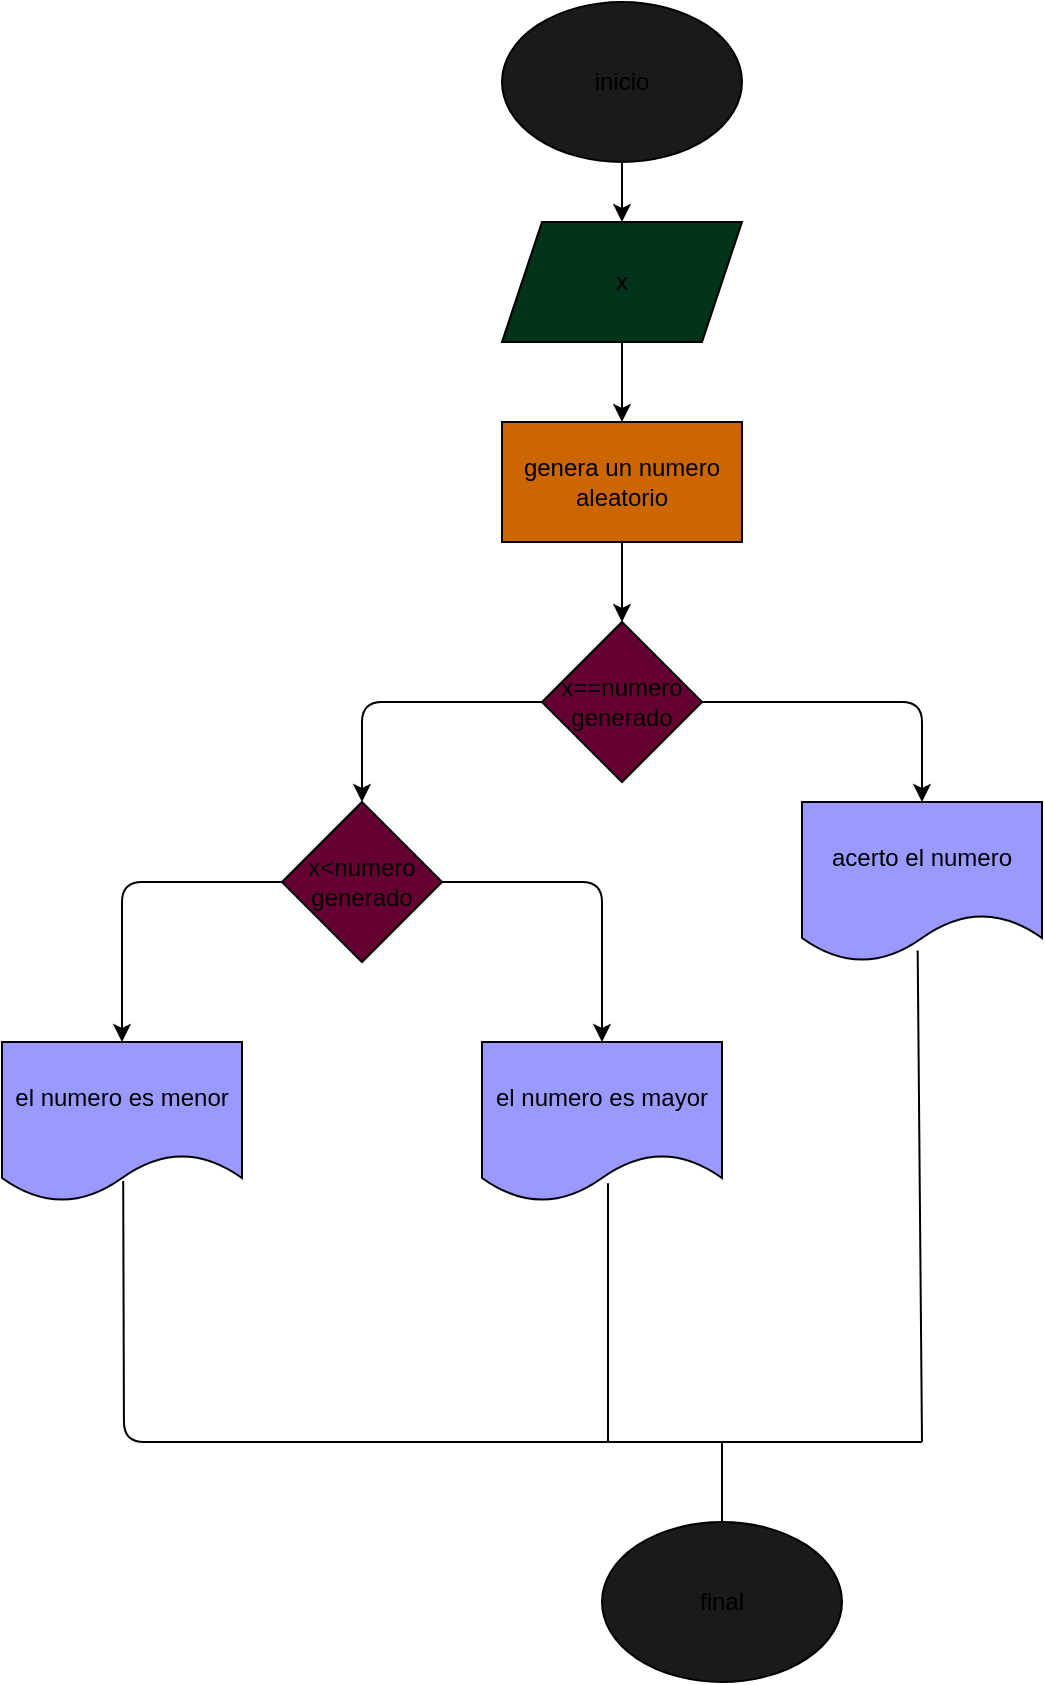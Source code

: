 <mxfile>
    <diagram id="R602d75rELM8j5CyLYhq" name="Página-1">
        <mxGraphModel dx="1175" dy="382" grid="1" gridSize="10" guides="1" tooltips="1" connect="1" arrows="1" fold="1" page="1" pageScale="1" pageWidth="827" pageHeight="1169" math="0" shadow="0">
            <root>
                <mxCell id="0"/>
                <mxCell id="1" parent="0"/>
                <mxCell id="19" value="" style="edgeStyle=none;html=1;" edge="1" parent="1" source="2" target="3">
                    <mxGeometry relative="1" as="geometry"/>
                </mxCell>
                <mxCell id="2" value="inicio" style="ellipse;whiteSpace=wrap;html=1;fillColor=#1A1A1A;" vertex="1" parent="1">
                    <mxGeometry x="330" y="40" width="120" height="80" as="geometry"/>
                </mxCell>
                <mxCell id="20" value="" style="edgeStyle=none;html=1;" edge="1" parent="1" source="3" target="4">
                    <mxGeometry relative="1" as="geometry"/>
                </mxCell>
                <mxCell id="3" value="x" style="shape=parallelogram;perimeter=parallelogramPerimeter;whiteSpace=wrap;html=1;fixedSize=1;fillColor=#00331A;" vertex="1" parent="1">
                    <mxGeometry x="330" y="150" width="120" height="60" as="geometry"/>
                </mxCell>
                <mxCell id="21" value="" style="edgeStyle=none;html=1;" edge="1" parent="1" source="4" target="5">
                    <mxGeometry relative="1" as="geometry"/>
                </mxCell>
                <mxCell id="4" value="genera un numero aleatorio" style="rounded=0;whiteSpace=wrap;html=1;fillColor=#CC6600;" vertex="1" parent="1">
                    <mxGeometry x="330" y="250" width="120" height="60" as="geometry"/>
                </mxCell>
                <mxCell id="12" style="edgeStyle=none;html=1;entryX=0.5;entryY=0;entryDx=0;entryDy=0;" edge="1" parent="1" source="5" target="7">
                    <mxGeometry relative="1" as="geometry">
                        <Array as="points">
                            <mxPoint x="260" y="390"/>
                        </Array>
                    </mxGeometry>
                </mxCell>
                <mxCell id="13" style="edgeStyle=none;html=1;entryX=0.5;entryY=0;entryDx=0;entryDy=0;" edge="1" parent="1" source="5" target="6">
                    <mxGeometry relative="1" as="geometry">
                        <Array as="points">
                            <mxPoint x="540" y="390"/>
                        </Array>
                    </mxGeometry>
                </mxCell>
                <mxCell id="5" value="x==numero generado" style="rhombus;whiteSpace=wrap;html=1;fillColor=#660033;" vertex="1" parent="1">
                    <mxGeometry x="350" y="350" width="80" height="80" as="geometry"/>
                </mxCell>
                <mxCell id="6" value="acerto el numero" style="shape=document;whiteSpace=wrap;html=1;boundedLbl=1;fillColor=#9999FF;" vertex="1" parent="1">
                    <mxGeometry x="480" y="440" width="120" height="80" as="geometry"/>
                </mxCell>
                <mxCell id="10" style="edgeStyle=none;html=1;entryX=0.5;entryY=0;entryDx=0;entryDy=0;" edge="1" parent="1" source="7" target="9">
                    <mxGeometry relative="1" as="geometry">
                        <Array as="points">
                            <mxPoint x="140" y="480"/>
                        </Array>
                    </mxGeometry>
                </mxCell>
                <mxCell id="11" style="edgeStyle=none;html=1;entryX=0.5;entryY=0;entryDx=0;entryDy=0;" edge="1" parent="1" source="7" target="8">
                    <mxGeometry relative="1" as="geometry">
                        <Array as="points">
                            <mxPoint x="380" y="480"/>
                        </Array>
                    </mxGeometry>
                </mxCell>
                <mxCell id="7" value="x&amp;lt;numero generado" style="rhombus;whiteSpace=wrap;html=1;fillColor=#660033;" vertex="1" parent="1">
                    <mxGeometry x="220" y="440" width="80" height="80" as="geometry"/>
                </mxCell>
                <mxCell id="8" value="el numero es mayor" style="shape=document;whiteSpace=wrap;html=1;boundedLbl=1;fillColor=#9999FF;" vertex="1" parent="1">
                    <mxGeometry x="320" y="560" width="120" height="80" as="geometry"/>
                </mxCell>
                <mxCell id="9" value="el numero es menor" style="shape=document;whiteSpace=wrap;html=1;boundedLbl=1;fillColor=#9999FF;" vertex="1" parent="1">
                    <mxGeometry x="80" y="560" width="120" height="80" as="geometry"/>
                </mxCell>
                <mxCell id="14" value="final" style="ellipse;whiteSpace=wrap;html=1;fillColor=#1A1A1A;" vertex="1" parent="1">
                    <mxGeometry x="380" y="800" width="120" height="80" as="geometry"/>
                </mxCell>
                <mxCell id="15" value="" style="endArrow=none;html=1;exitX=0.505;exitY=0.868;exitDx=0;exitDy=0;exitPerimeter=0;" edge="1" parent="1" source="9">
                    <mxGeometry width="50" height="50" relative="1" as="geometry">
                        <mxPoint x="390" y="710" as="sourcePoint"/>
                        <mxPoint x="540" y="760" as="targetPoint"/>
                        <Array as="points">
                            <mxPoint x="141" y="760"/>
                        </Array>
                    </mxGeometry>
                </mxCell>
                <mxCell id="16" value="" style="endArrow=none;html=1;exitX=0.482;exitY=0.928;exitDx=0;exitDy=0;exitPerimeter=0;" edge="1" parent="1" source="6">
                    <mxGeometry width="50" height="50" relative="1" as="geometry">
                        <mxPoint x="390" y="710" as="sourcePoint"/>
                        <mxPoint x="540" y="760" as="targetPoint"/>
                    </mxGeometry>
                </mxCell>
                <mxCell id="17" value="" style="endArrow=none;html=1;entryX=0.525;entryY=0.883;entryDx=0;entryDy=0;entryPerimeter=0;" edge="1" parent="1" target="8">
                    <mxGeometry width="50" height="50" relative="1" as="geometry">
                        <mxPoint x="383" y="760" as="sourcePoint"/>
                        <mxPoint x="440" y="660" as="targetPoint"/>
                    </mxGeometry>
                </mxCell>
                <mxCell id="18" value="" style="endArrow=none;html=1;entryX=0.5;entryY=0;entryDx=0;entryDy=0;" edge="1" parent="1" target="14">
                    <mxGeometry width="50" height="50" relative="1" as="geometry">
                        <mxPoint x="440" y="760" as="sourcePoint"/>
                        <mxPoint x="440" y="660" as="targetPoint"/>
                    </mxGeometry>
                </mxCell>
            </root>
        </mxGraphModel>
    </diagram>
</mxfile>